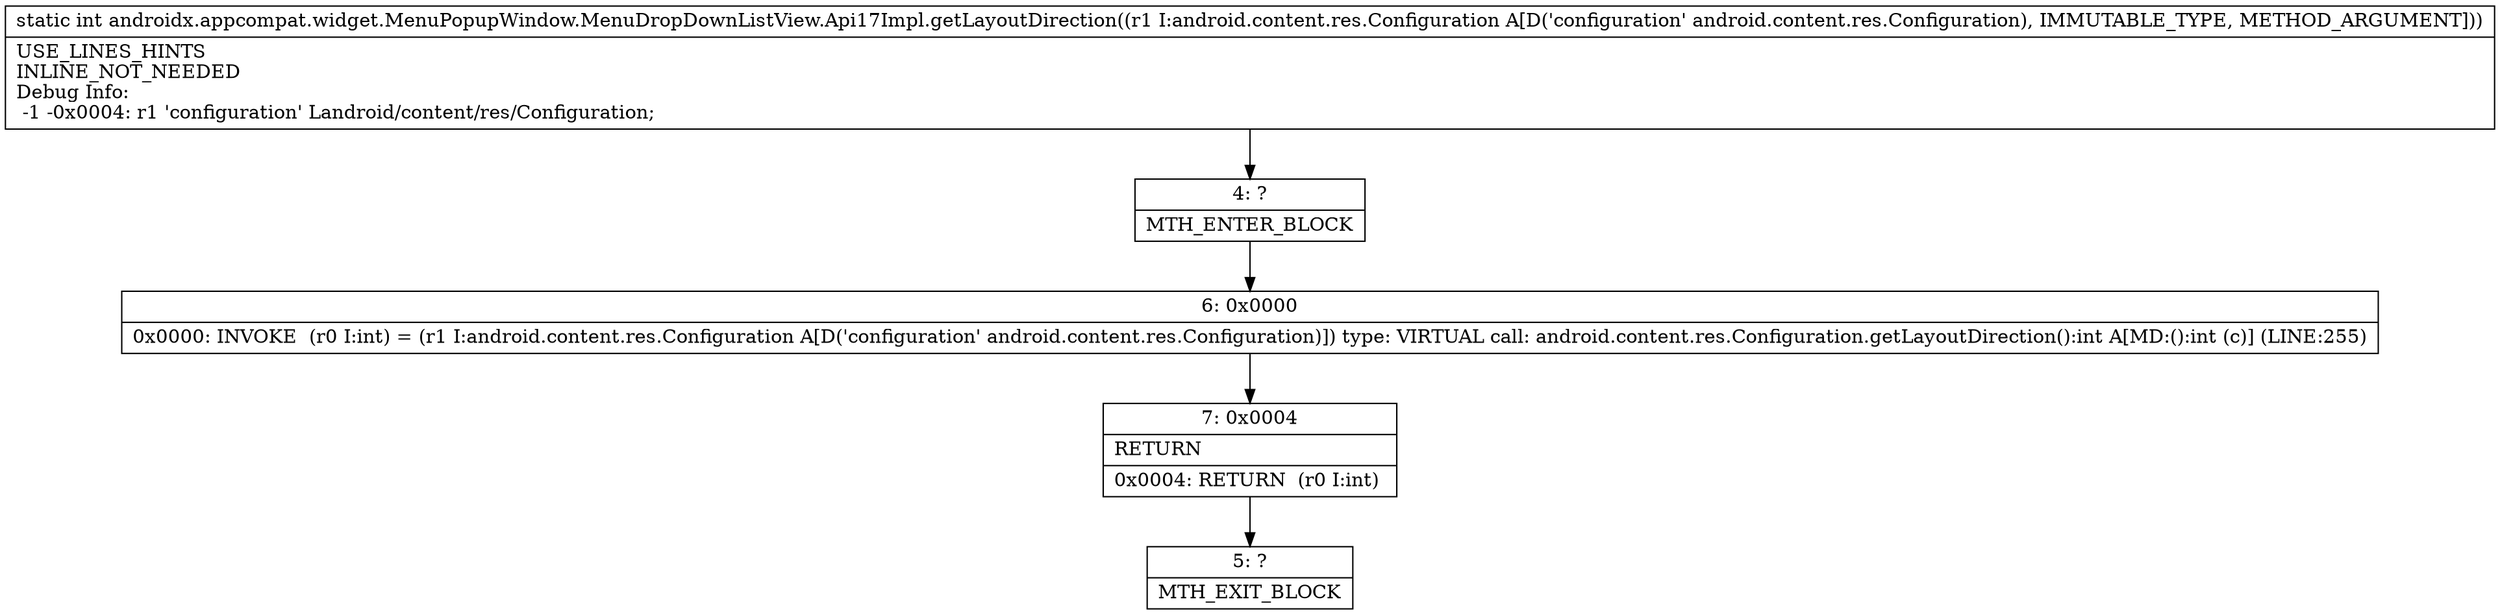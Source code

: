 digraph "CFG forandroidx.appcompat.widget.MenuPopupWindow.MenuDropDownListView.Api17Impl.getLayoutDirection(Landroid\/content\/res\/Configuration;)I" {
Node_4 [shape=record,label="{4\:\ ?|MTH_ENTER_BLOCK\l}"];
Node_6 [shape=record,label="{6\:\ 0x0000|0x0000: INVOKE  (r0 I:int) = (r1 I:android.content.res.Configuration A[D('configuration' android.content.res.Configuration)]) type: VIRTUAL call: android.content.res.Configuration.getLayoutDirection():int A[MD:():int (c)] (LINE:255)\l}"];
Node_7 [shape=record,label="{7\:\ 0x0004|RETURN\l|0x0004: RETURN  (r0 I:int) \l}"];
Node_5 [shape=record,label="{5\:\ ?|MTH_EXIT_BLOCK\l}"];
MethodNode[shape=record,label="{static int androidx.appcompat.widget.MenuPopupWindow.MenuDropDownListView.Api17Impl.getLayoutDirection((r1 I:android.content.res.Configuration A[D('configuration' android.content.res.Configuration), IMMUTABLE_TYPE, METHOD_ARGUMENT]))  | USE_LINES_HINTS\lINLINE_NOT_NEEDED\lDebug Info:\l  \-1 \-0x0004: r1 'configuration' Landroid\/content\/res\/Configuration;\l}"];
MethodNode -> Node_4;Node_4 -> Node_6;
Node_6 -> Node_7;
Node_7 -> Node_5;
}

